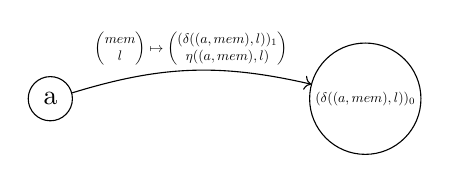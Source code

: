 \begin{tikzpicture}
	\node[shape=circle,draw=black] (0) at (0,0) {a};
	\node[shape=circle,draw=black,scale = 0.5] (1) at (4,0) {$(\delta((a,mem),l))_0$};
	\draw [->,bend left=15] (0) to node[above, scale=0.5] {$\begin{pmatrix} mem \\ l \end{pmatrix} \mapsto \begin{pmatrix} (\delta((a,mem),l))_1 \\ \eta((a,mem),l) \end{pmatrix} $} (1);
\end{tikzpicture}
